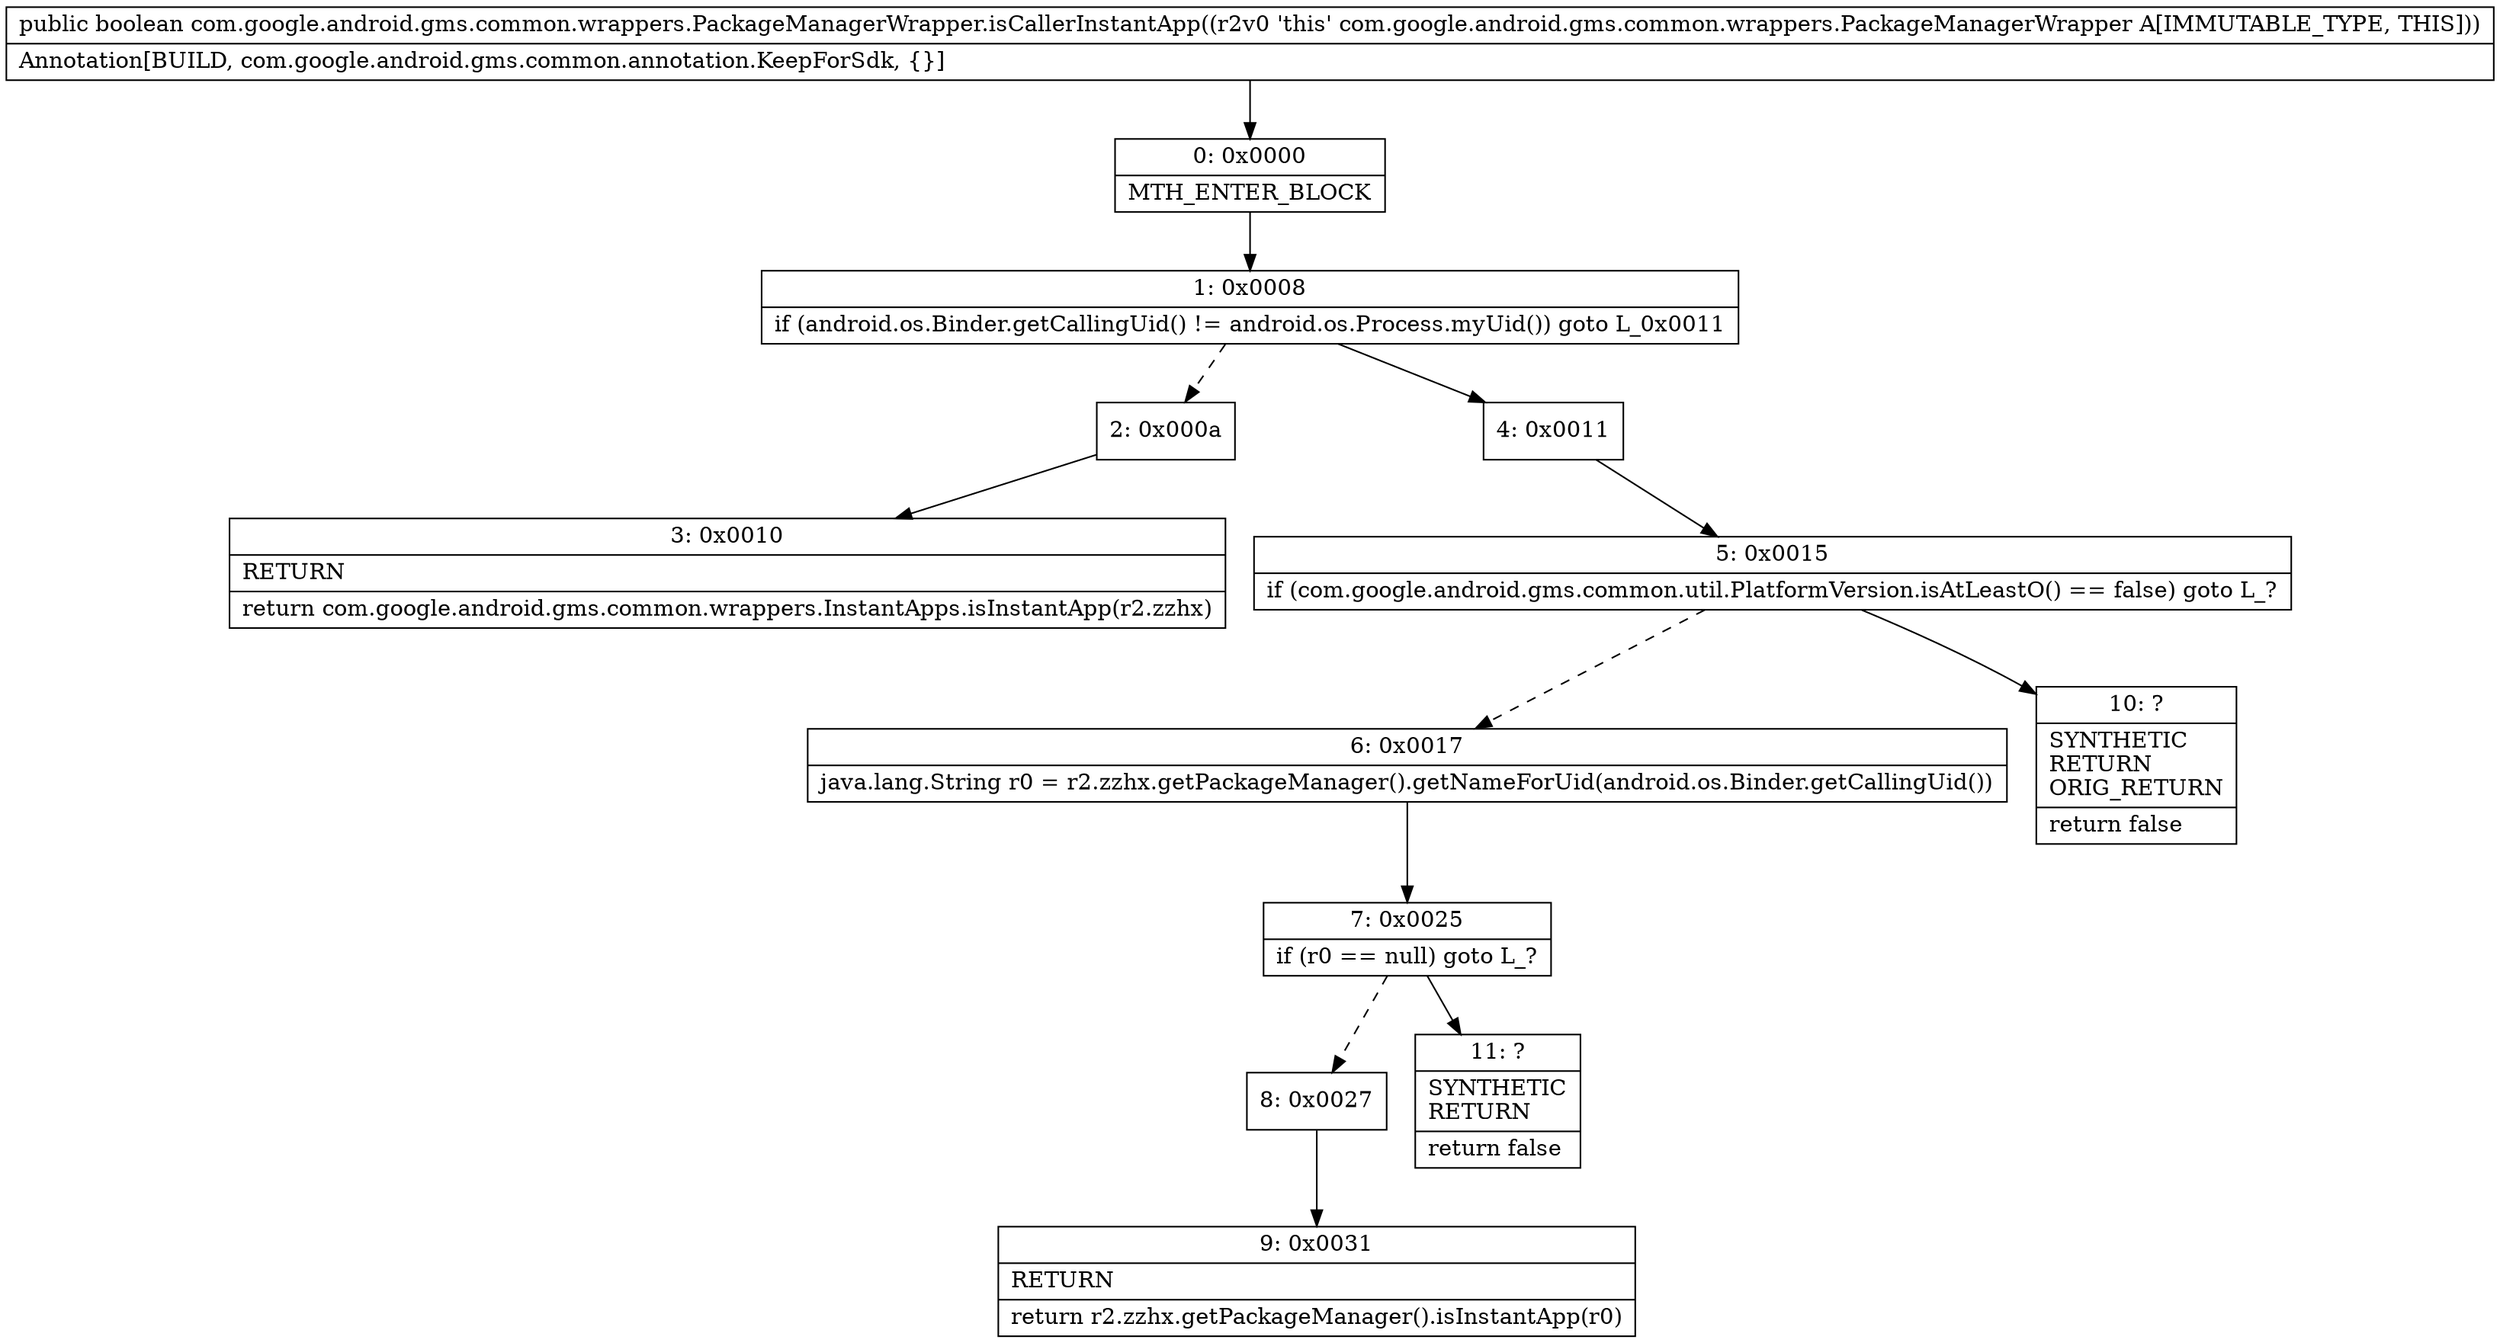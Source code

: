 digraph "CFG forcom.google.android.gms.common.wrappers.PackageManagerWrapper.isCallerInstantApp()Z" {
Node_0 [shape=record,label="{0\:\ 0x0000|MTH_ENTER_BLOCK\l}"];
Node_1 [shape=record,label="{1\:\ 0x0008|if (android.os.Binder.getCallingUid() != android.os.Process.myUid()) goto L_0x0011\l}"];
Node_2 [shape=record,label="{2\:\ 0x000a}"];
Node_3 [shape=record,label="{3\:\ 0x0010|RETURN\l|return com.google.android.gms.common.wrappers.InstantApps.isInstantApp(r2.zzhx)\l}"];
Node_4 [shape=record,label="{4\:\ 0x0011}"];
Node_5 [shape=record,label="{5\:\ 0x0015|if (com.google.android.gms.common.util.PlatformVersion.isAtLeastO() == false) goto L_?\l}"];
Node_6 [shape=record,label="{6\:\ 0x0017|java.lang.String r0 = r2.zzhx.getPackageManager().getNameForUid(android.os.Binder.getCallingUid())\l}"];
Node_7 [shape=record,label="{7\:\ 0x0025|if (r0 == null) goto L_?\l}"];
Node_8 [shape=record,label="{8\:\ 0x0027}"];
Node_9 [shape=record,label="{9\:\ 0x0031|RETURN\l|return r2.zzhx.getPackageManager().isInstantApp(r0)\l}"];
Node_10 [shape=record,label="{10\:\ ?|SYNTHETIC\lRETURN\lORIG_RETURN\l|return false\l}"];
Node_11 [shape=record,label="{11\:\ ?|SYNTHETIC\lRETURN\l|return false\l}"];
MethodNode[shape=record,label="{public boolean com.google.android.gms.common.wrappers.PackageManagerWrapper.isCallerInstantApp((r2v0 'this' com.google.android.gms.common.wrappers.PackageManagerWrapper A[IMMUTABLE_TYPE, THIS]))  | Annotation[BUILD, com.google.android.gms.common.annotation.KeepForSdk, \{\}]\l}"];
MethodNode -> Node_0;
Node_0 -> Node_1;
Node_1 -> Node_2[style=dashed];
Node_1 -> Node_4;
Node_2 -> Node_3;
Node_4 -> Node_5;
Node_5 -> Node_6[style=dashed];
Node_5 -> Node_10;
Node_6 -> Node_7;
Node_7 -> Node_8[style=dashed];
Node_7 -> Node_11;
Node_8 -> Node_9;
}


